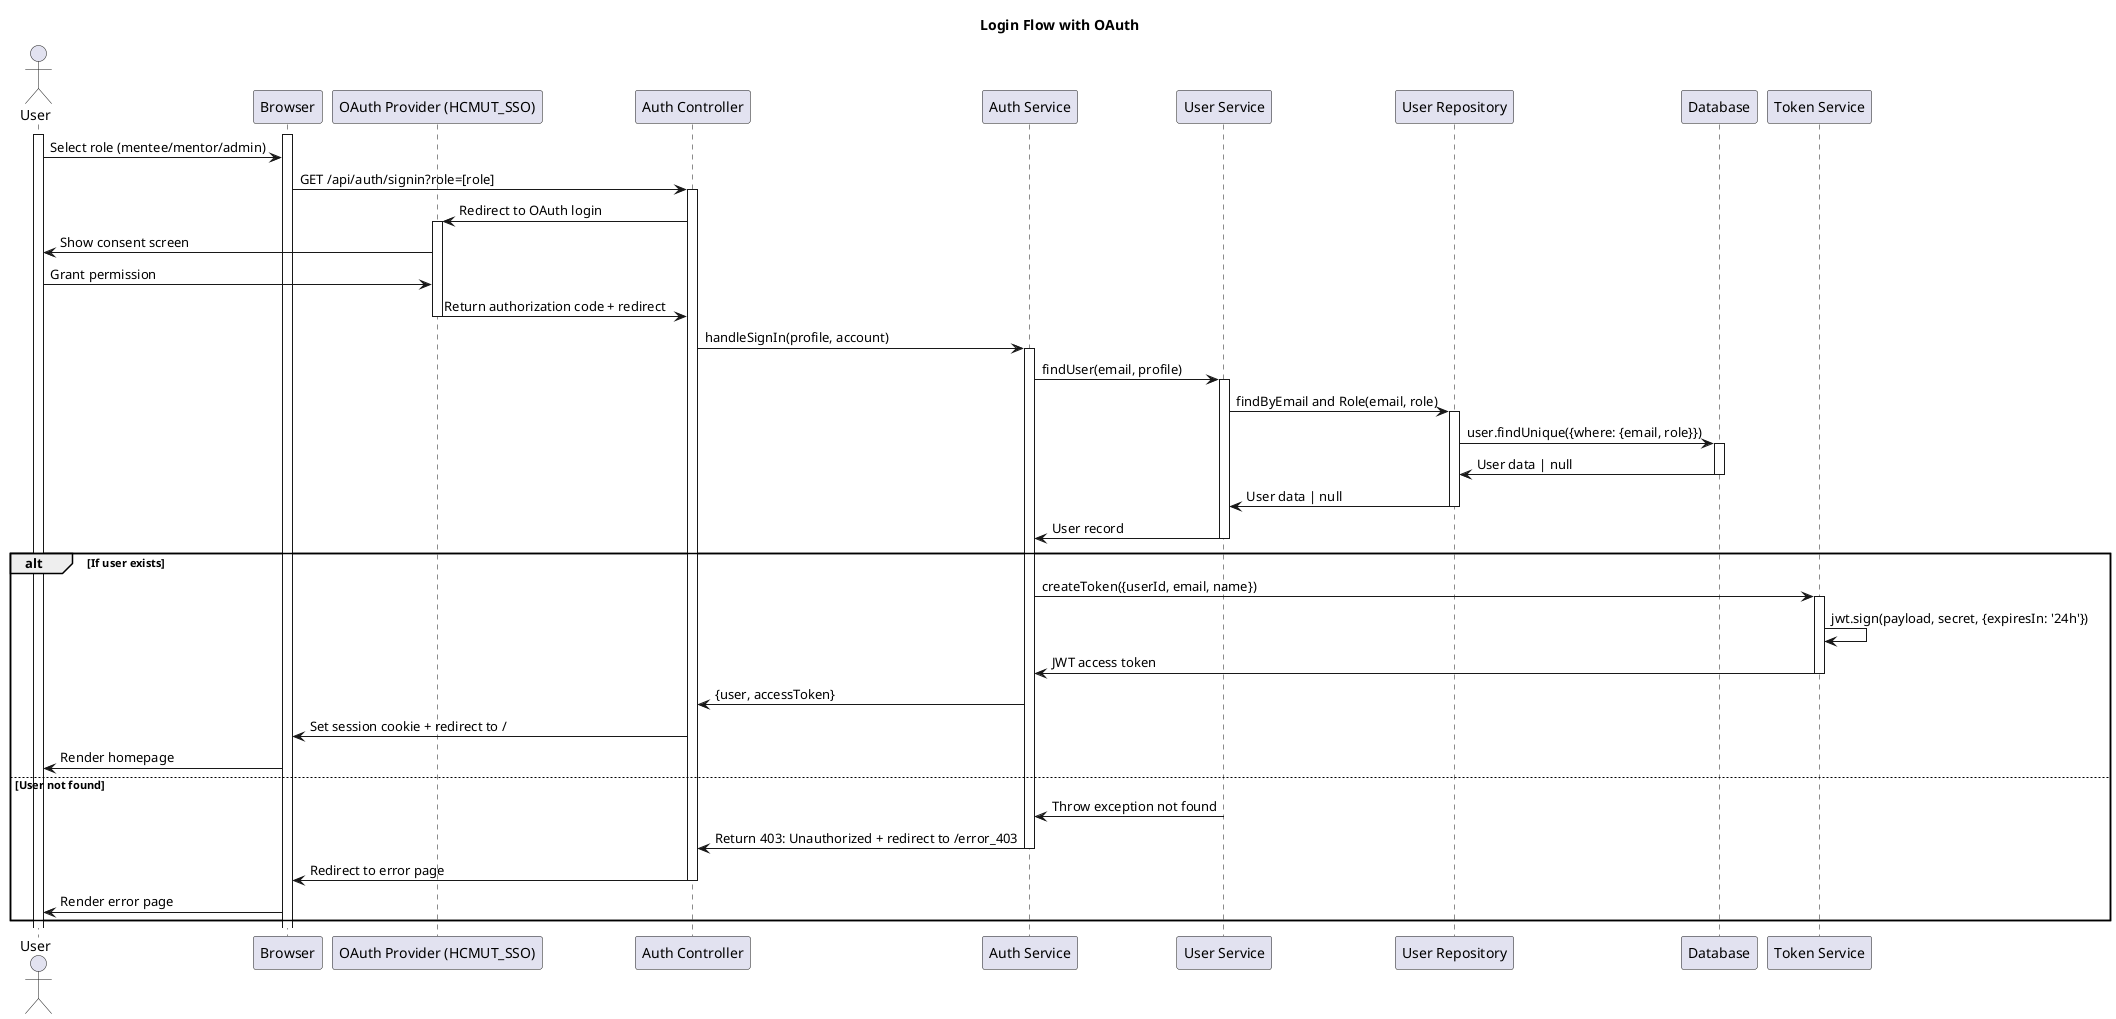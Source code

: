@startuml
title Login Flow with OAuth

actor User
participant Browser
participant "OAuth Provider (HCMUT_SSO)" as OAuth
participant "Auth Controller" as AuthController
participant "Auth Service" as AuthService
participant "User Service" as UserService
participant "User Repository" as UserRepo
participant Database
participant "Token Service" as TokenService

activate User
activate Browser
User -> Browser: Select role (mentee/mentor/admin)

Browser -> AuthController: GET /api/auth/signin?role=[role]
activate AuthController
AuthController -> OAuth: Redirect to OAuth login

activate OAuth
OAuth -> User: Show consent screen
User -> OAuth: Grant permission
OAuth -> AuthController: Return authorization code + redirect
deactivate OAuth

AuthController -> AuthService: handleSignIn(profile, account)
activate AuthService
AuthService -> UserService: findUser(email, profile)
activate UserService
UserService -> UserRepo: findByEmail and Role(email, role)
activate UserRepo
UserRepo -> Database: user.findUnique({where: {email, role}})
activate Database
Database -> UserRepo: User data | null
deactivate Database

UserRepo -> UserService: User data | null
deactivate UserRepo
UserService -> AuthService: User record
deactivate UserService

alt If user exists
    AuthService -> TokenService: createToken({userId, email, name})
    activate TokenService
    TokenService -> TokenService: jwt.sign(payload, secret, {expiresIn: '24h'})
    TokenService -> AuthService: JWT access token
    deactivate TokenService
    AuthService -> AuthController: {user, accessToken}
    AuthController -> Browser: Set session cookie + redirect to /
    Browser -> User: Render homepage
else User not found
    UserService -> AuthService: Throw exception not found
    AuthService -> AuthController: Return 403: Unauthorized + redirect to /error_403
    deactivate AuthService
    AuthController -> Browser: Redirect to error page
    deactivate AuthController
    Browser -> User: Render error page
end alt

@enduml